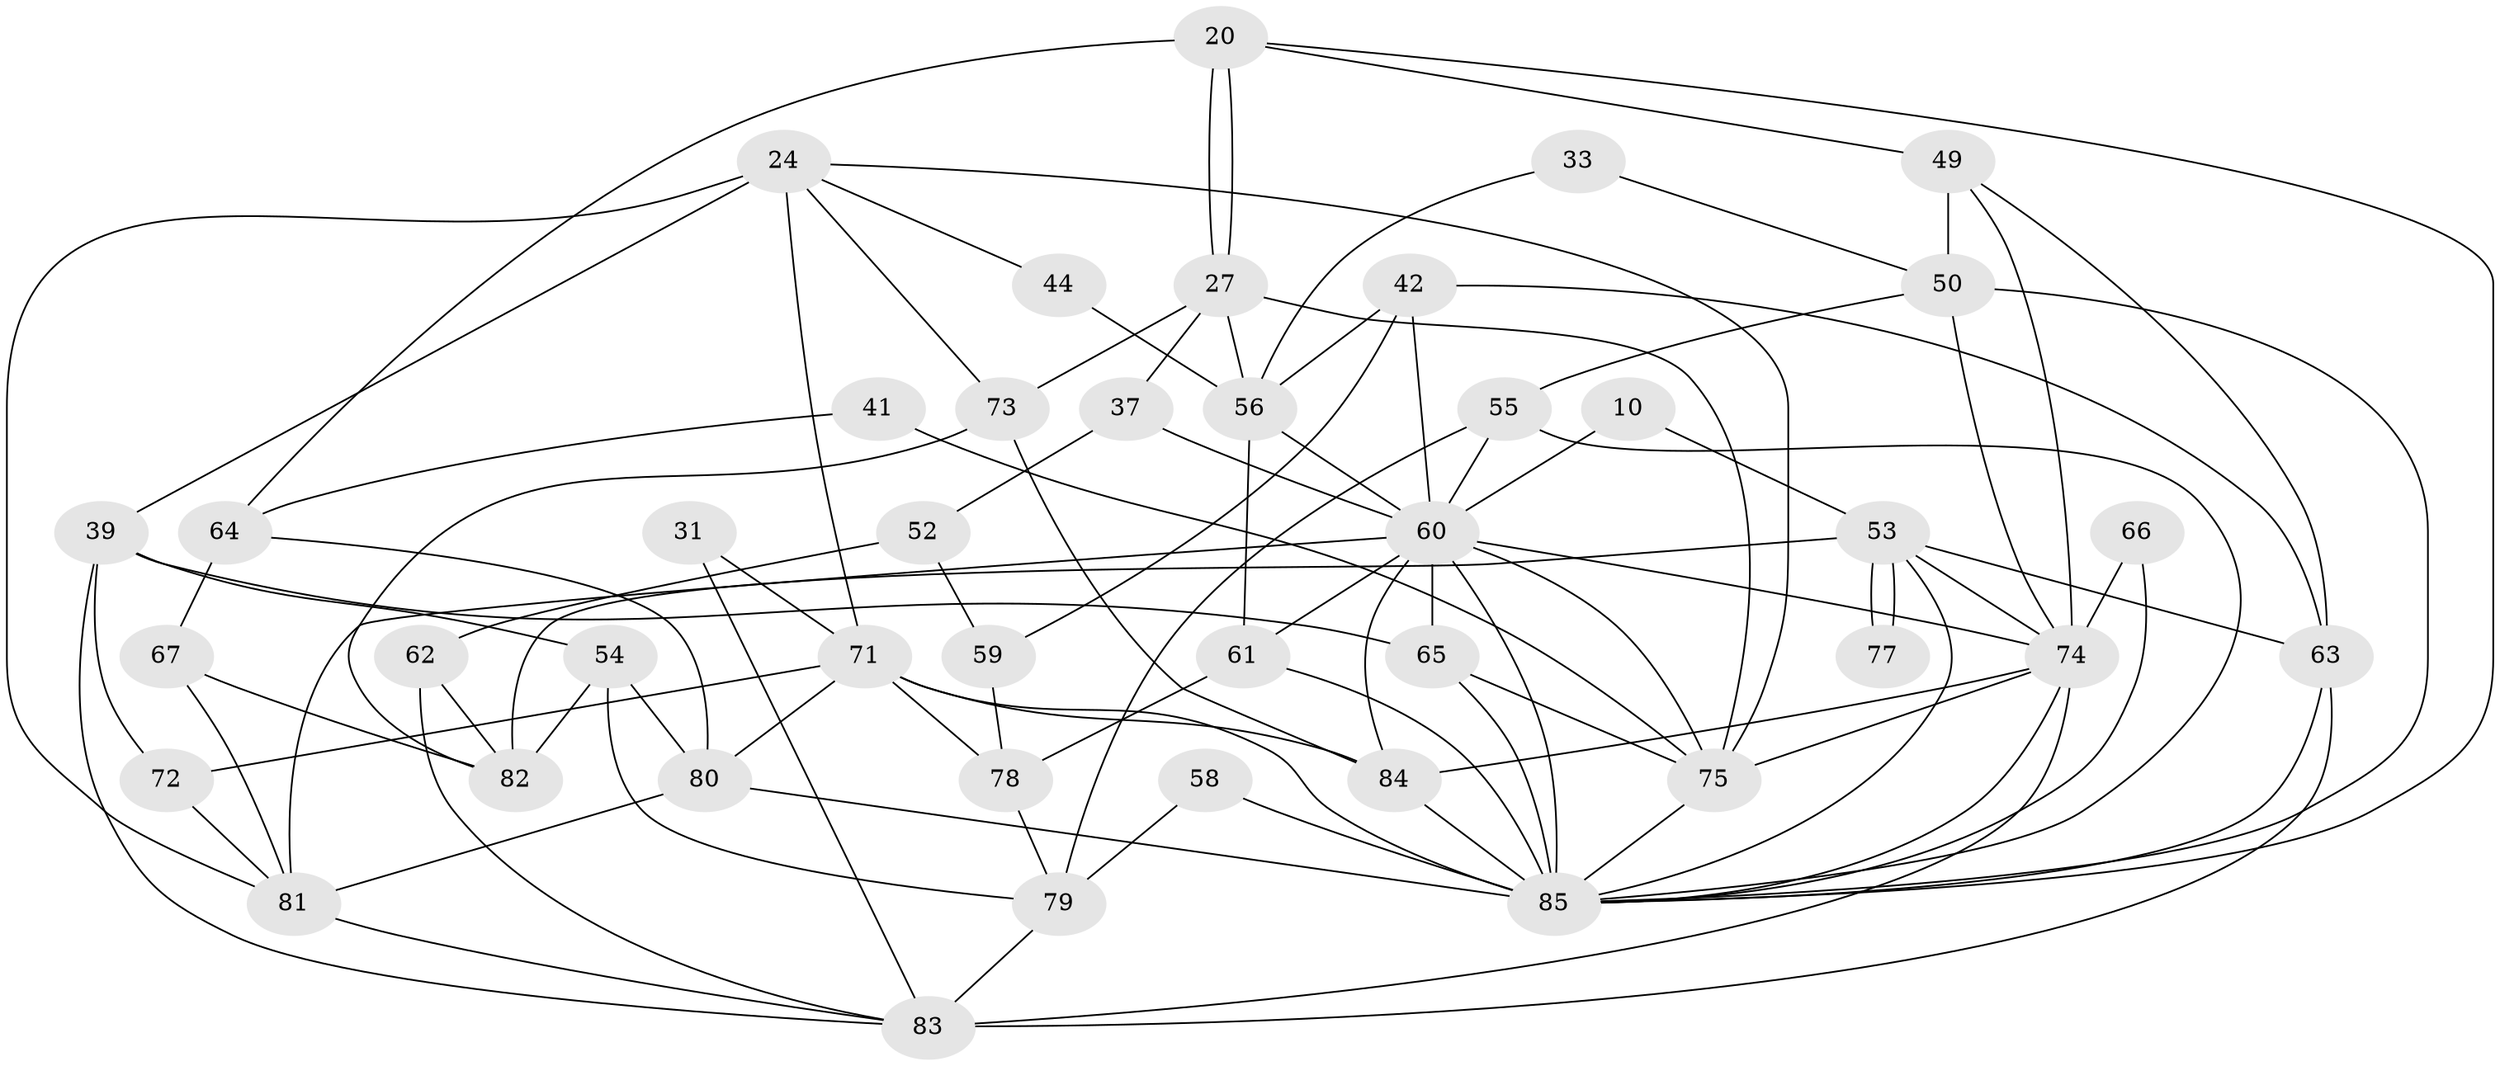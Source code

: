 // original degree distribution, {4: 0.25882352941176473, 2: 0.1411764705882353, 6: 0.09411764705882353, 3: 0.27058823529411763, 5: 0.17647058823529413, 7: 0.047058823529411764, 8: 0.011764705882352941}
// Generated by graph-tools (version 1.1) at 2025/52/03/04/25 21:52:09]
// undirected, 42 vertices, 99 edges
graph export_dot {
graph [start="1"]
  node [color=gray90,style=filled];
  10;
  20;
  24;
  27 [super="+12"];
  31;
  33;
  37;
  39;
  41;
  42 [super="+18"];
  44;
  49;
  50 [super="+34"];
  52;
  53 [super="+3"];
  54;
  55;
  56 [super="+4"];
  58;
  59;
  60 [super="+2+57"];
  61 [super="+6"];
  62;
  63 [super="+32"];
  64;
  65 [super="+8"];
  66;
  67;
  71 [super="+16+48"];
  72;
  73;
  74 [super="+23+38"];
  75 [super="+69+46"];
  77;
  78;
  79 [super="+68"];
  80 [super="+43+26"];
  81 [super="+29"];
  82 [super="+25"];
  83 [super="+1+70"];
  84 [super="+40"];
  85 [super="+35+76+51"];
  10 -- 53;
  10 -- 60;
  20 -- 27 [weight=2];
  20 -- 27;
  20 -- 49;
  20 -- 64;
  20 -- 85;
  24 -- 71 [weight=2];
  24 -- 73;
  24 -- 39;
  24 -- 44;
  24 -- 81;
  24 -- 75;
  27 -- 56;
  27 -- 37;
  27 -- 73;
  27 -- 75;
  31 -- 71 [weight=2];
  31 -- 83;
  33 -- 56;
  33 -- 50;
  37 -- 52;
  37 -- 60 [weight=2];
  39 -- 54;
  39 -- 72;
  39 -- 83;
  39 -- 65;
  41 -- 64;
  41 -- 75;
  42 -- 60 [weight=2];
  42 -- 56;
  42 -- 59;
  42 -- 63;
  44 -- 56;
  49 -- 50 [weight=2];
  49 -- 63;
  49 -- 74;
  50 -- 74;
  50 -- 55;
  50 -- 85;
  52 -- 62;
  52 -- 59;
  53 -- 74 [weight=2];
  53 -- 77 [weight=2];
  53 -- 77;
  53 -- 82;
  53 -- 63 [weight=2];
  53 -- 85;
  54 -- 80;
  54 -- 79;
  54 -- 82;
  55 -- 79 [weight=2];
  55 -- 60 [weight=3];
  55 -- 85;
  56 -- 61 [weight=2];
  56 -- 60;
  58 -- 79;
  58 -- 85 [weight=2];
  59 -- 78;
  60 -- 74;
  60 -- 61;
  60 -- 65 [weight=2];
  60 -- 84;
  60 -- 85;
  60 -- 81;
  60 -- 75;
  61 -- 85 [weight=4];
  61 -- 78;
  62 -- 82;
  62 -- 83;
  63 -- 83;
  63 -- 85 [weight=2];
  64 -- 67;
  64 -- 80;
  65 -- 75;
  65 -- 85;
  66 -- 74;
  66 -- 85;
  67 -- 82;
  67 -- 81;
  71 -- 78;
  71 -- 80 [weight=2];
  71 -- 72 [weight=2];
  71 -- 84;
  71 -- 85;
  72 -- 81;
  73 -- 82;
  73 -- 84;
  74 -- 75 [weight=2];
  74 -- 83 [weight=2];
  74 -- 84 [weight=2];
  74 -- 85;
  75 -- 85 [weight=2];
  78 -- 79;
  79 -- 83;
  80 -- 85 [weight=3];
  80 -- 81;
  81 -- 83;
  84 -- 85;
}
